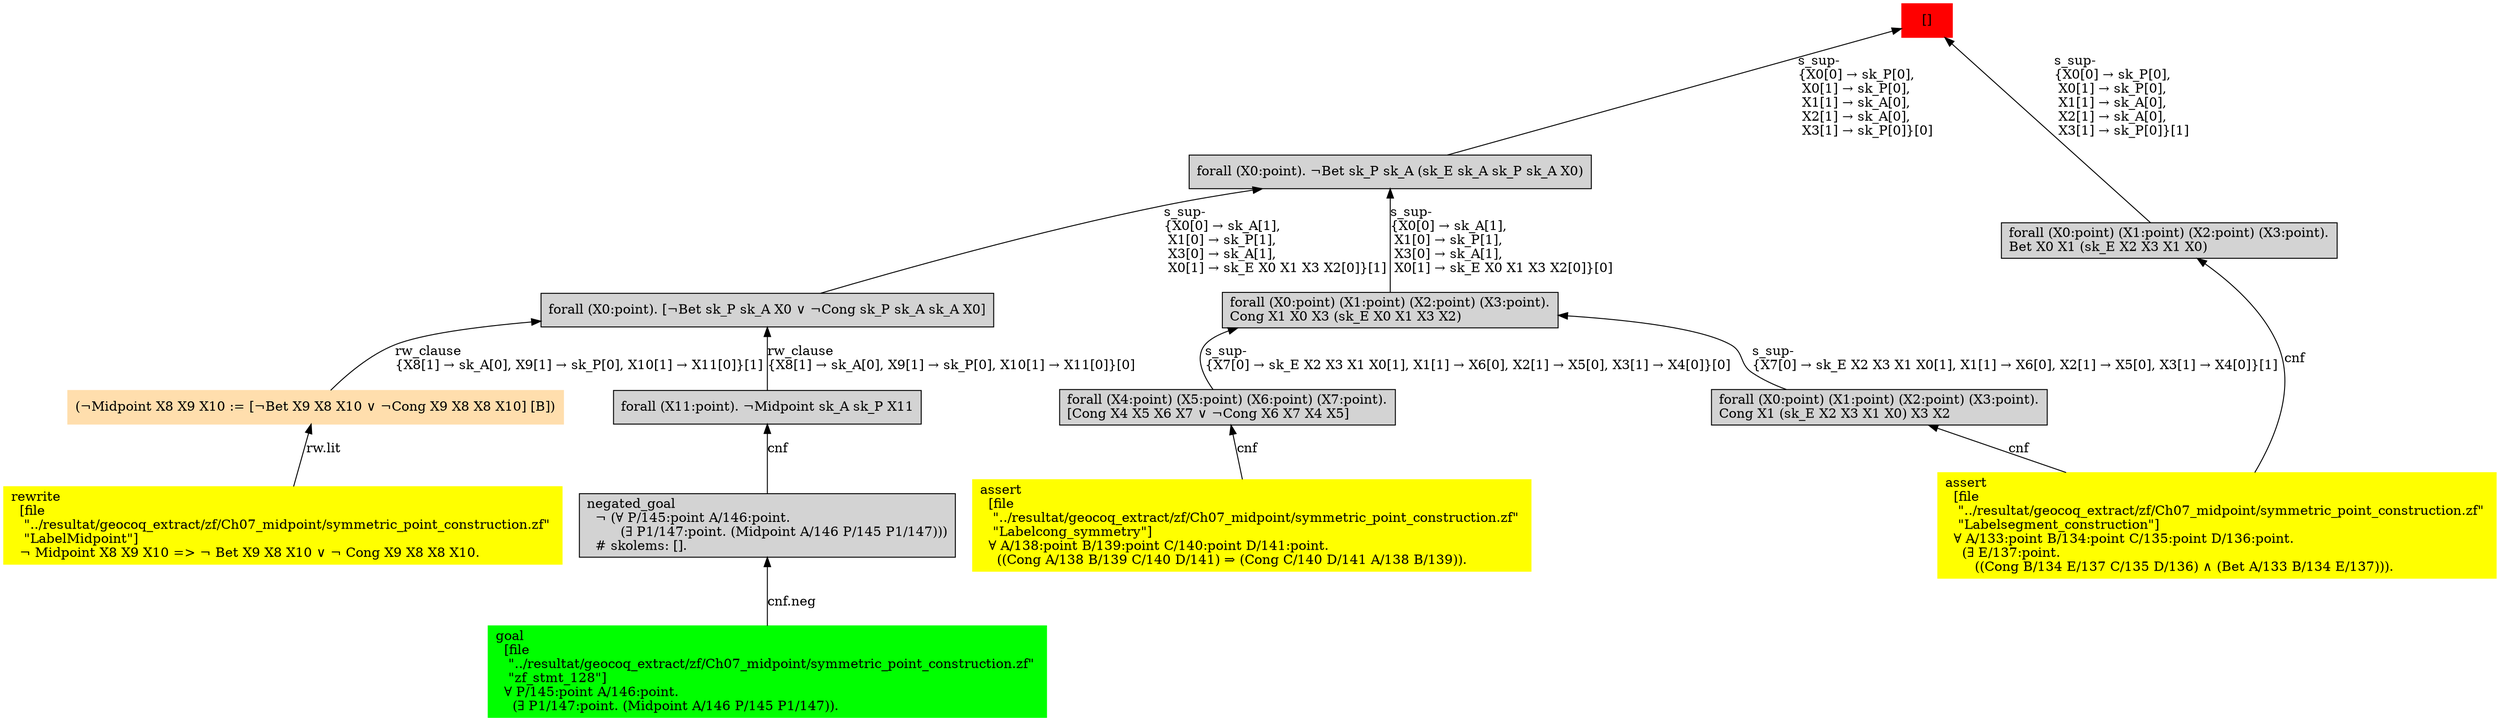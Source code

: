 digraph "unsat_graph" {
  vertex_0 [color=red, label="[]", shape=box, style=filled];
  vertex_0 -> vertex_1 [label="s_sup-\l\{X0[0] → sk_P[0], \l X0[1] → sk_P[0], \l X1[1] → sk_A[0], \l X2[1] → sk_A[0], \l X3[1] → sk_P[0]\}[0]\l", dir="back"];
  vertex_1 [shape=box, label="forall (X0:point). ¬Bet sk_P sk_A (sk_E sk_A sk_P sk_A X0)\l", style=filled];
  vertex_1 -> vertex_2 [label="s_sup-\l\{X0[0] → sk_A[1], \l X1[0] → sk_P[1], \l X3[0] → sk_A[1], \l X0[1] → sk_E X0 X1 X3 X2[0]\}[1]\l", dir="back"];
  vertex_2 [shape=box, label="forall (X0:point). [¬Bet sk_P sk_A X0 ∨ ¬Cong sk_P sk_A sk_A X0]\l", style=filled];
  vertex_2 -> vertex_3 [label="rw_clause\l\{X8[1] → sk_A[0], X9[1] → sk_P[0], X10[1] → X11[0]\}[1]\l", dir="back"];
  vertex_3 [color=navajowhite, shape=box, label="(¬Midpoint X8 X9 X10 := [¬Bet X9 X8 X10 ∨ ¬Cong X9 X8 X8 X10] [B])\l", style=filled];
  vertex_3 -> vertex_4 [label="rw.lit", dir="back"];
  vertex_4 [color=yellow, shape=box, label="rewrite\l  [file\l   \"../resultat/geocoq_extract/zf/Ch07_midpoint/symmetric_point_construction.zf\" \l   \"LabelMidpoint\"]\l  ¬ Midpoint X8 X9 X10 =\> ¬ Bet X9 X8 X10 ∨ ¬ Cong X9 X8 X8 X10.\l", style=filled];
  vertex_2 -> vertex_5 [label="rw_clause\l\{X8[1] → sk_A[0], X9[1] → sk_P[0], X10[1] → X11[0]\}[0]\l", dir="back"];
  vertex_5 [shape=box, label="forall (X11:point). ¬Midpoint sk_A sk_P X11\l", style=filled];
  vertex_5 -> vertex_6 [label="cnf", dir="back"];
  vertex_6 [shape=box, label="negated_goal\l  ¬ (∀ P/145:point A/146:point.\l        (∃ P1/147:point. (Midpoint A/146 P/145 P1/147)))\l  # skolems: [].\l", style=filled];
  vertex_6 -> vertex_7 [label="cnf.neg", dir="back"];
  vertex_7 [color=green, shape=box, label="goal\l  [file\l   \"../resultat/geocoq_extract/zf/Ch07_midpoint/symmetric_point_construction.zf\" \l   \"zf_stmt_128\"]\l  ∀ P/145:point A/146:point.\l    (∃ P1/147:point. (Midpoint A/146 P/145 P1/147)).\l", style=filled];
  vertex_1 -> vertex_8 [label="s_sup-\l\{X0[0] → sk_A[1], \l X1[0] → sk_P[1], \l X3[0] → sk_A[1], \l X0[1] → sk_E X0 X1 X3 X2[0]\}[0]\l", dir="back"];
  vertex_8 [shape=box, label="forall (X0:point) (X1:point) (X2:point) (X3:point).\lCong X1 X0 X3 (sk_E X0 X1 X3 X2)\l", style=filled];
  vertex_8 -> vertex_9 [label="s_sup-\l\{X7[0] → sk_E X2 X3 X1 X0[1], X1[1] → X6[0], X2[1] → X5[0], X3[1] → X4[0]\}[0]\l", dir="back"];
  vertex_9 [shape=box, label="forall (X4:point) (X5:point) (X6:point) (X7:point).\l[Cong X4 X5 X6 X7 ∨ ¬Cong X6 X7 X4 X5]\l", style=filled];
  vertex_9 -> vertex_10 [label="cnf", dir="back"];
  vertex_10 [color=yellow, shape=box, label="assert\l  [file\l   \"../resultat/geocoq_extract/zf/Ch07_midpoint/symmetric_point_construction.zf\" \l   \"Labelcong_symmetry\"]\l  ∀ A/138:point B/139:point C/140:point D/141:point.\l    ((Cong A/138 B/139 C/140 D/141) ⇒ (Cong C/140 D/141 A/138 B/139)).\l", style=filled];
  vertex_8 -> vertex_11 [label="s_sup-\l\{X7[0] → sk_E X2 X3 X1 X0[1], X1[1] → X6[0], X2[1] → X5[0], X3[1] → X4[0]\}[1]\l", dir="back"];
  vertex_11 [shape=box, label="forall (X0:point) (X1:point) (X2:point) (X3:point).\lCong X1 (sk_E X2 X3 X1 X0) X3 X2\l", style=filled];
  vertex_11 -> vertex_12 [label="cnf", dir="back"];
  vertex_12 [color=yellow, shape=box, label="assert\l  [file\l   \"../resultat/geocoq_extract/zf/Ch07_midpoint/symmetric_point_construction.zf\" \l   \"Labelsegment_construction\"]\l  ∀ A/133:point B/134:point C/135:point D/136:point.\l    (∃ E/137:point.\l       ((Cong B/134 E/137 C/135 D/136) ∧ (Bet A/133 B/134 E/137))).\l", style=filled];
  vertex_0 -> vertex_13 [label="s_sup-\l\{X0[0] → sk_P[0], \l X0[1] → sk_P[0], \l X1[1] → sk_A[0], \l X2[1] → sk_A[0], \l X3[1] → sk_P[0]\}[1]\l", dir="back"];
  vertex_13 [shape=box, label="forall (X0:point) (X1:point) (X2:point) (X3:point).\lBet X0 X1 (sk_E X2 X3 X1 X0)\l", style=filled];
  vertex_13 -> vertex_12 [label="cnf", dir="back"];
  }


